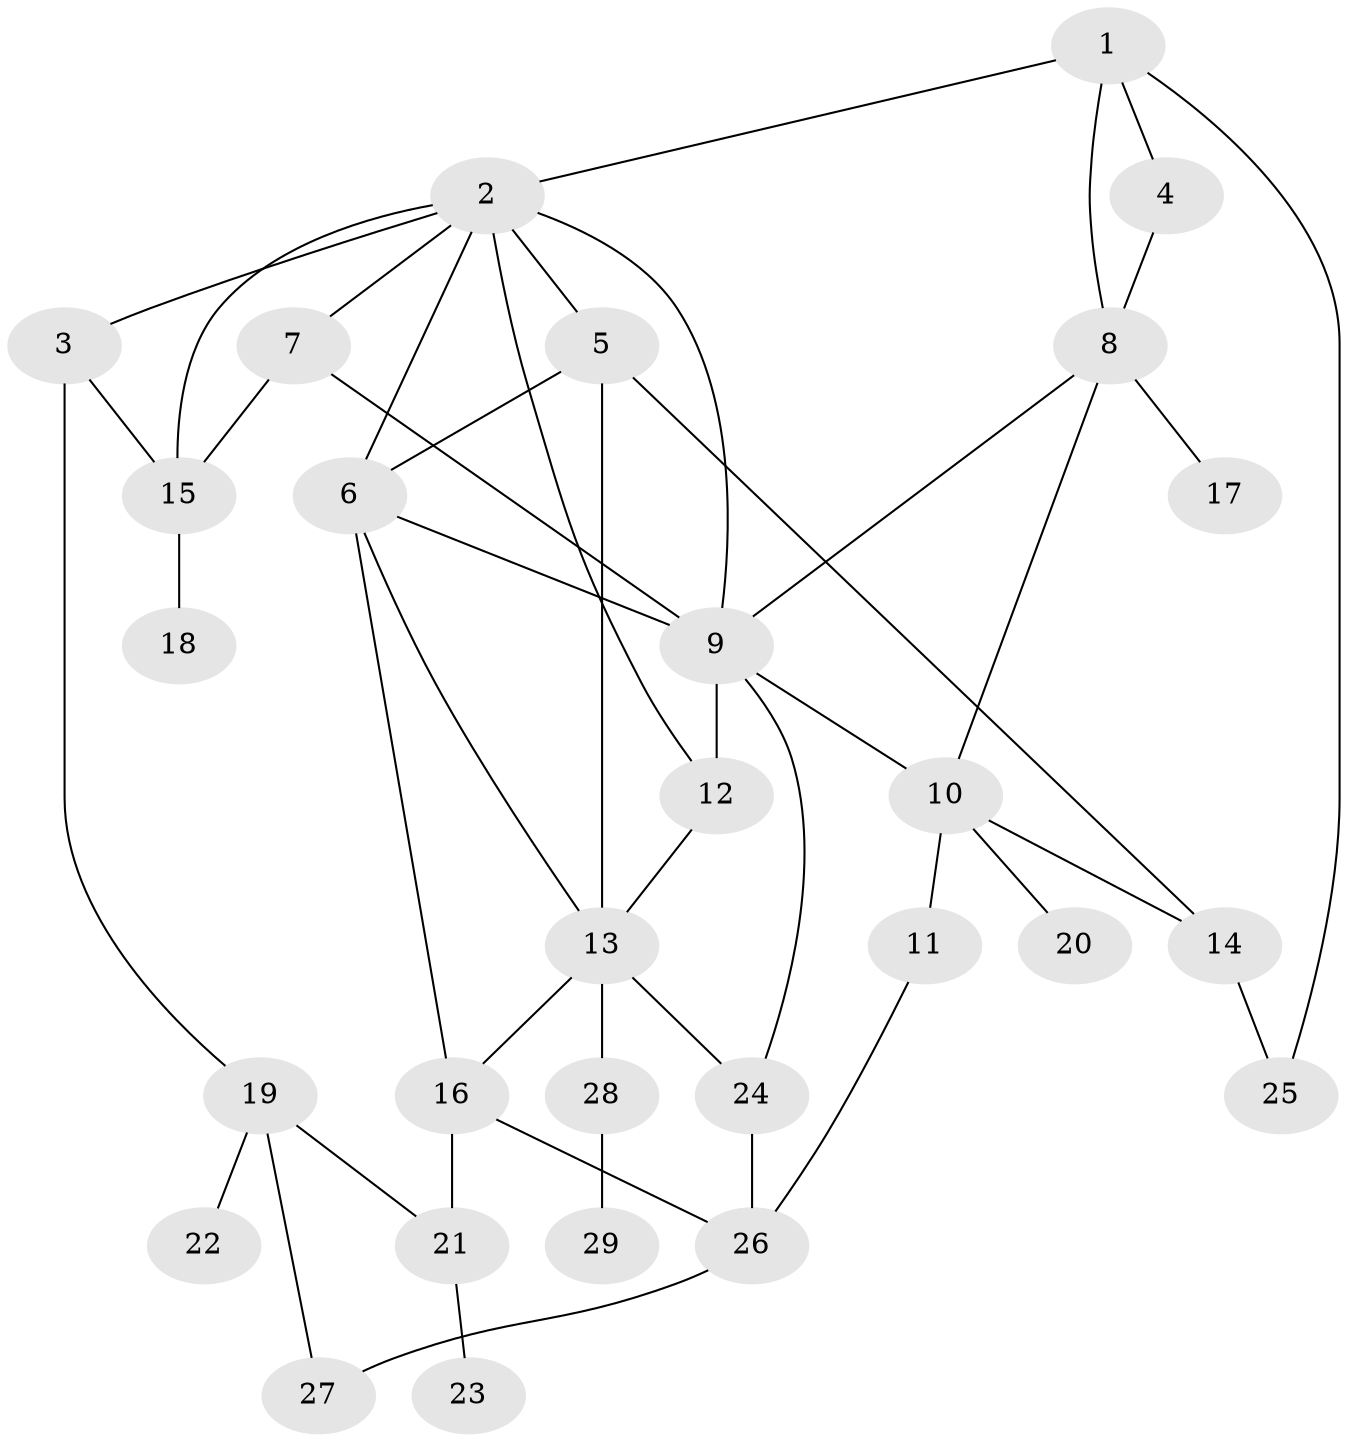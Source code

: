 // original degree distribution, {5: 0.08771929824561403, 8: 0.017543859649122806, 3: 0.17543859649122806, 2: 0.3333333333333333, 4: 0.17543859649122806, 6: 0.017543859649122806, 1: 0.19298245614035087}
// Generated by graph-tools (version 1.1) at 2025/34/03/09/25 02:34:29]
// undirected, 29 vertices, 47 edges
graph export_dot {
graph [start="1"]
  node [color=gray90,style=filled];
  1;
  2;
  3;
  4;
  5;
  6;
  7;
  8;
  9;
  10;
  11;
  12;
  13;
  14;
  15;
  16;
  17;
  18;
  19;
  20;
  21;
  22;
  23;
  24;
  25;
  26;
  27;
  28;
  29;
  1 -- 2 [weight=1.0];
  1 -- 4 [weight=1.0];
  1 -- 8 [weight=1.0];
  1 -- 25 [weight=1.0];
  2 -- 3 [weight=1.0];
  2 -- 5 [weight=2.0];
  2 -- 6 [weight=1.0];
  2 -- 7 [weight=1.0];
  2 -- 9 [weight=1.0];
  2 -- 12 [weight=1.0];
  2 -- 15 [weight=1.0];
  3 -- 15 [weight=1.0];
  3 -- 19 [weight=1.0];
  4 -- 8 [weight=1.0];
  5 -- 6 [weight=1.0];
  5 -- 13 [weight=2.0];
  5 -- 14 [weight=1.0];
  6 -- 9 [weight=1.0];
  6 -- 13 [weight=1.0];
  6 -- 16 [weight=1.0];
  7 -- 9 [weight=1.0];
  7 -- 15 [weight=1.0];
  8 -- 9 [weight=1.0];
  8 -- 10 [weight=1.0];
  8 -- 17 [weight=1.0];
  9 -- 10 [weight=1.0];
  9 -- 12 [weight=2.0];
  9 -- 24 [weight=1.0];
  10 -- 11 [weight=1.0];
  10 -- 14 [weight=1.0];
  10 -- 20 [weight=1.0];
  11 -- 26 [weight=1.0];
  12 -- 13 [weight=1.0];
  13 -- 16 [weight=1.0];
  13 -- 24 [weight=1.0];
  13 -- 28 [weight=1.0];
  14 -- 25 [weight=1.0];
  15 -- 18 [weight=1.0];
  16 -- 21 [weight=1.0];
  16 -- 26 [weight=1.0];
  19 -- 21 [weight=1.0];
  19 -- 22 [weight=1.0];
  19 -- 27 [weight=1.0];
  21 -- 23 [weight=1.0];
  24 -- 26 [weight=2.0];
  26 -- 27 [weight=1.0];
  28 -- 29 [weight=1.0];
}
